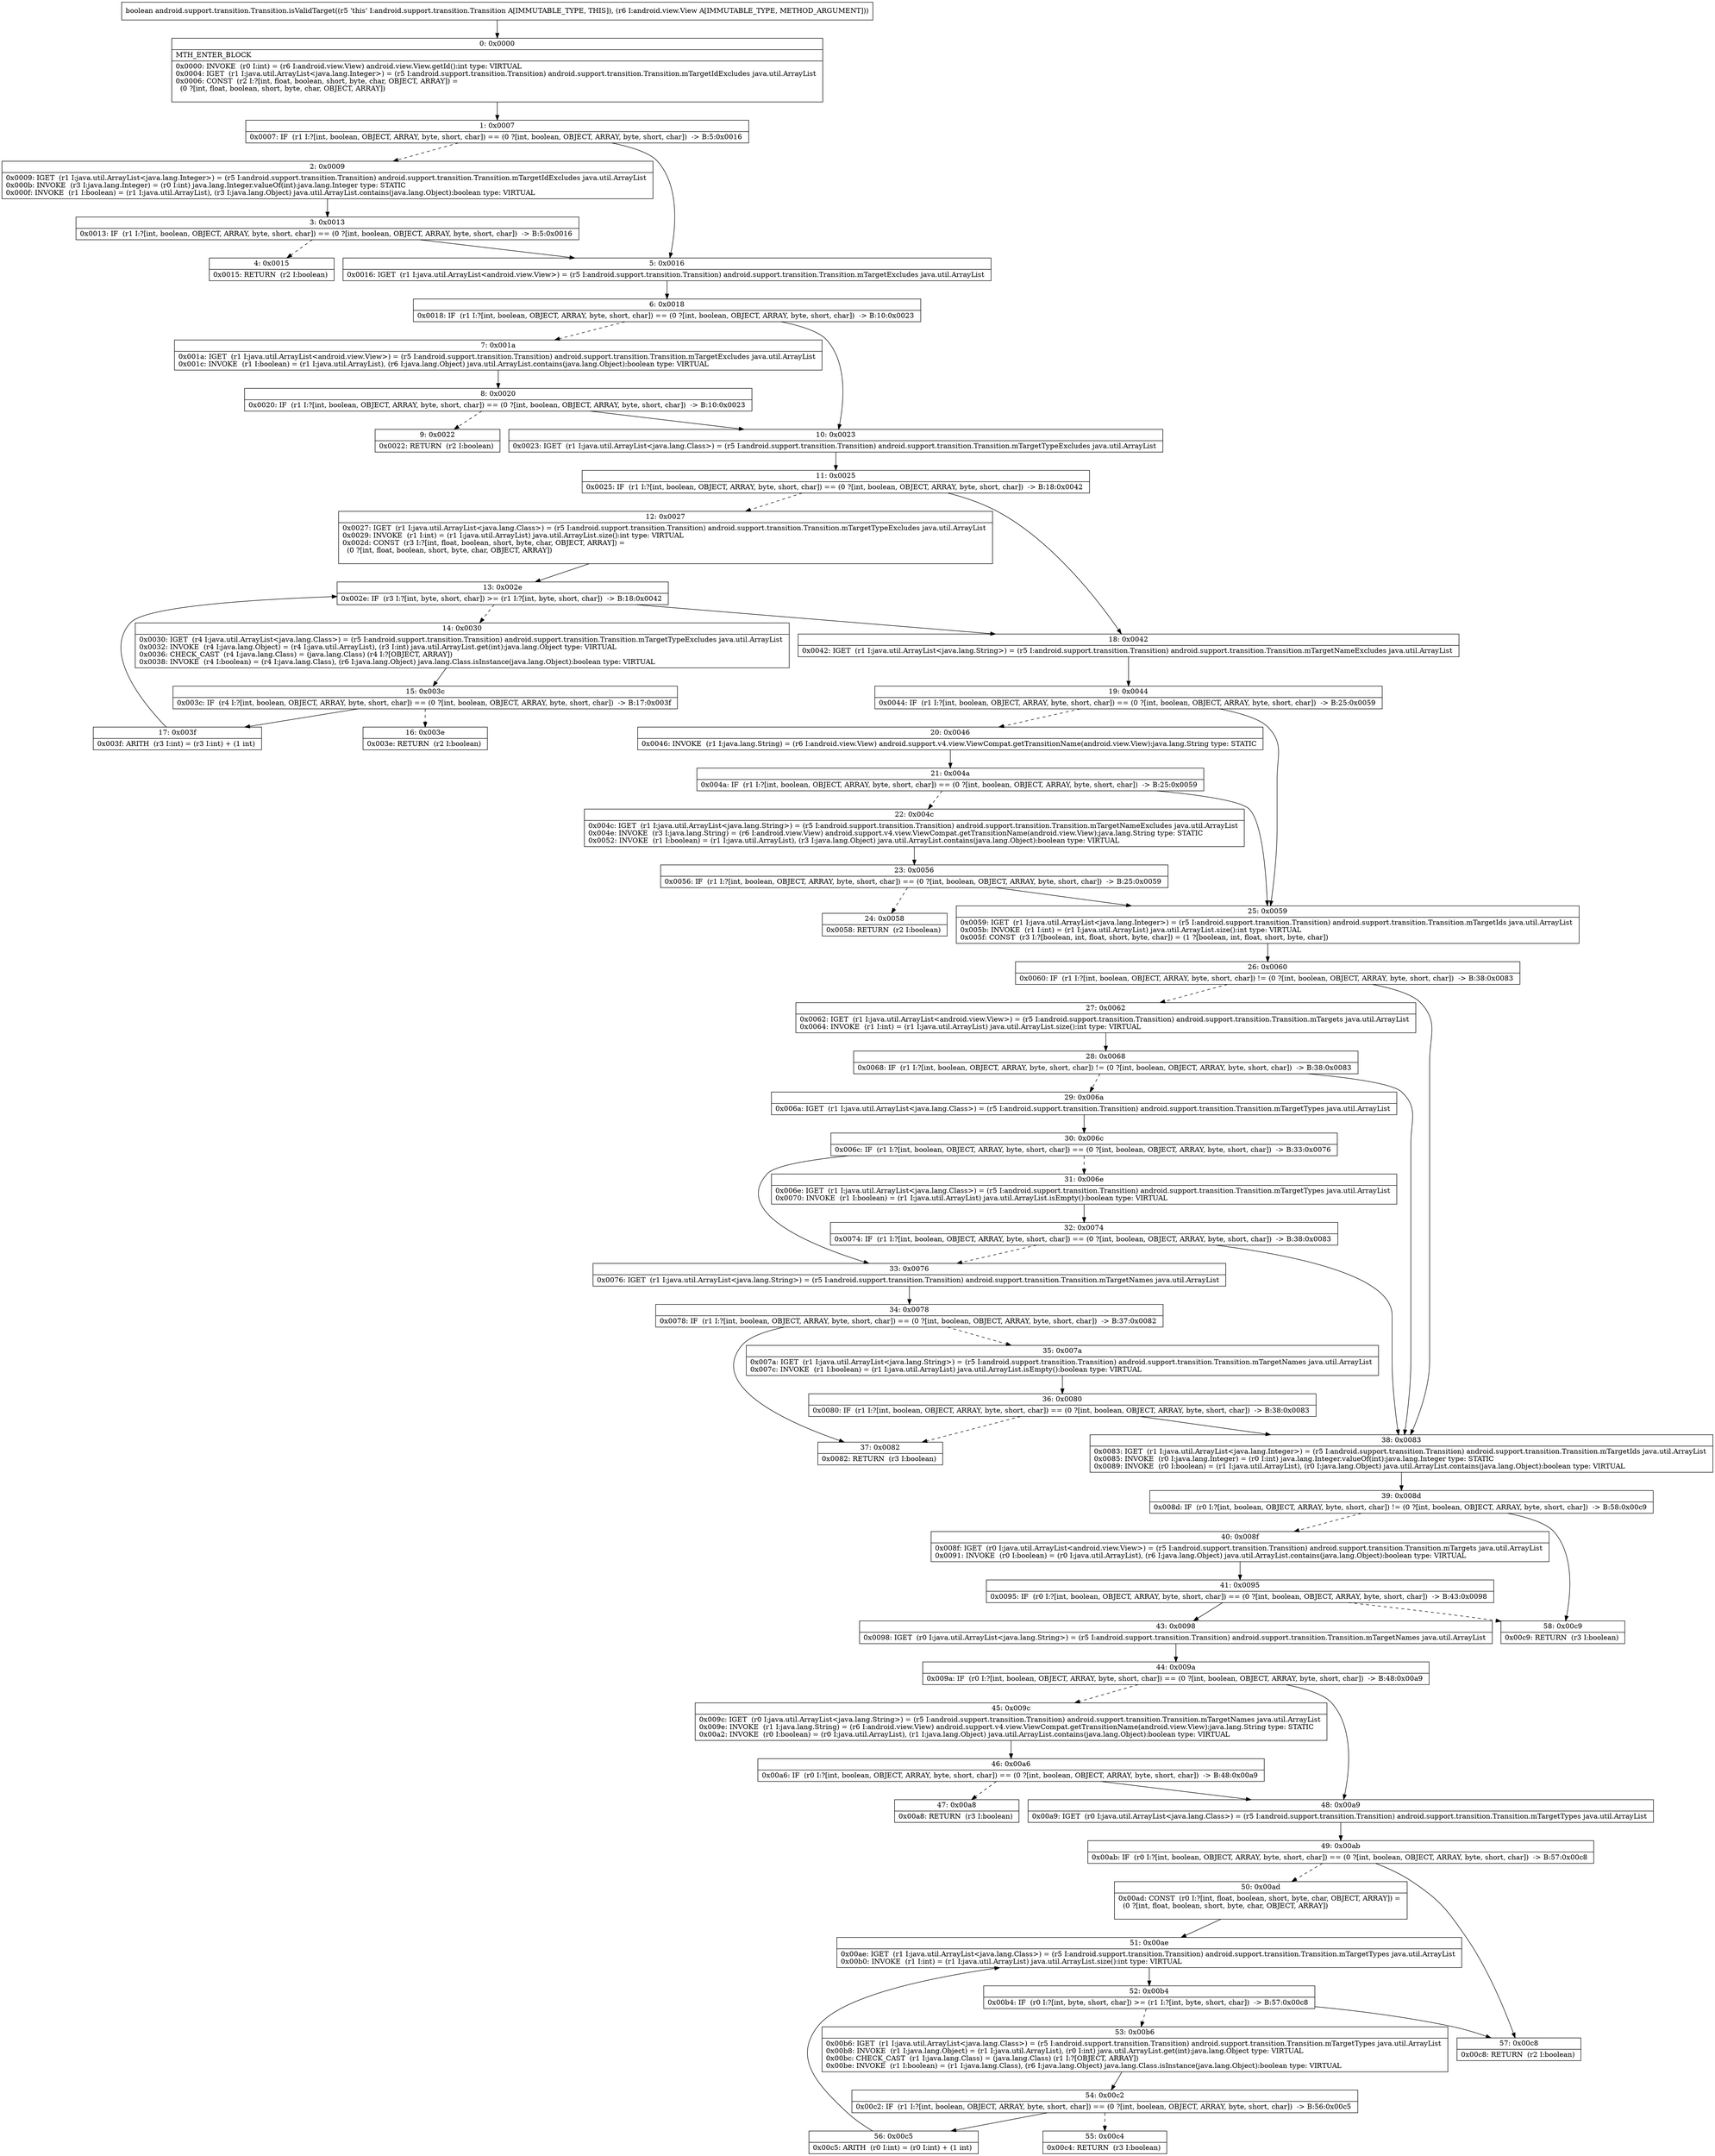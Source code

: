 digraph "CFG forandroid.support.transition.Transition.isValidTarget(Landroid\/view\/View;)Z" {
Node_0 [shape=record,label="{0\:\ 0x0000|MTH_ENTER_BLOCK\l|0x0000: INVOKE  (r0 I:int) = (r6 I:android.view.View) android.view.View.getId():int type: VIRTUAL \l0x0004: IGET  (r1 I:java.util.ArrayList\<java.lang.Integer\>) = (r5 I:android.support.transition.Transition) android.support.transition.Transition.mTargetIdExcludes java.util.ArrayList \l0x0006: CONST  (r2 I:?[int, float, boolean, short, byte, char, OBJECT, ARRAY]) = \l  (0 ?[int, float, boolean, short, byte, char, OBJECT, ARRAY])\l \l}"];
Node_1 [shape=record,label="{1\:\ 0x0007|0x0007: IF  (r1 I:?[int, boolean, OBJECT, ARRAY, byte, short, char]) == (0 ?[int, boolean, OBJECT, ARRAY, byte, short, char])  \-\> B:5:0x0016 \l}"];
Node_2 [shape=record,label="{2\:\ 0x0009|0x0009: IGET  (r1 I:java.util.ArrayList\<java.lang.Integer\>) = (r5 I:android.support.transition.Transition) android.support.transition.Transition.mTargetIdExcludes java.util.ArrayList \l0x000b: INVOKE  (r3 I:java.lang.Integer) = (r0 I:int) java.lang.Integer.valueOf(int):java.lang.Integer type: STATIC \l0x000f: INVOKE  (r1 I:boolean) = (r1 I:java.util.ArrayList), (r3 I:java.lang.Object) java.util.ArrayList.contains(java.lang.Object):boolean type: VIRTUAL \l}"];
Node_3 [shape=record,label="{3\:\ 0x0013|0x0013: IF  (r1 I:?[int, boolean, OBJECT, ARRAY, byte, short, char]) == (0 ?[int, boolean, OBJECT, ARRAY, byte, short, char])  \-\> B:5:0x0016 \l}"];
Node_4 [shape=record,label="{4\:\ 0x0015|0x0015: RETURN  (r2 I:boolean) \l}"];
Node_5 [shape=record,label="{5\:\ 0x0016|0x0016: IGET  (r1 I:java.util.ArrayList\<android.view.View\>) = (r5 I:android.support.transition.Transition) android.support.transition.Transition.mTargetExcludes java.util.ArrayList \l}"];
Node_6 [shape=record,label="{6\:\ 0x0018|0x0018: IF  (r1 I:?[int, boolean, OBJECT, ARRAY, byte, short, char]) == (0 ?[int, boolean, OBJECT, ARRAY, byte, short, char])  \-\> B:10:0x0023 \l}"];
Node_7 [shape=record,label="{7\:\ 0x001a|0x001a: IGET  (r1 I:java.util.ArrayList\<android.view.View\>) = (r5 I:android.support.transition.Transition) android.support.transition.Transition.mTargetExcludes java.util.ArrayList \l0x001c: INVOKE  (r1 I:boolean) = (r1 I:java.util.ArrayList), (r6 I:java.lang.Object) java.util.ArrayList.contains(java.lang.Object):boolean type: VIRTUAL \l}"];
Node_8 [shape=record,label="{8\:\ 0x0020|0x0020: IF  (r1 I:?[int, boolean, OBJECT, ARRAY, byte, short, char]) == (0 ?[int, boolean, OBJECT, ARRAY, byte, short, char])  \-\> B:10:0x0023 \l}"];
Node_9 [shape=record,label="{9\:\ 0x0022|0x0022: RETURN  (r2 I:boolean) \l}"];
Node_10 [shape=record,label="{10\:\ 0x0023|0x0023: IGET  (r1 I:java.util.ArrayList\<java.lang.Class\>) = (r5 I:android.support.transition.Transition) android.support.transition.Transition.mTargetTypeExcludes java.util.ArrayList \l}"];
Node_11 [shape=record,label="{11\:\ 0x0025|0x0025: IF  (r1 I:?[int, boolean, OBJECT, ARRAY, byte, short, char]) == (0 ?[int, boolean, OBJECT, ARRAY, byte, short, char])  \-\> B:18:0x0042 \l}"];
Node_12 [shape=record,label="{12\:\ 0x0027|0x0027: IGET  (r1 I:java.util.ArrayList\<java.lang.Class\>) = (r5 I:android.support.transition.Transition) android.support.transition.Transition.mTargetTypeExcludes java.util.ArrayList \l0x0029: INVOKE  (r1 I:int) = (r1 I:java.util.ArrayList) java.util.ArrayList.size():int type: VIRTUAL \l0x002d: CONST  (r3 I:?[int, float, boolean, short, byte, char, OBJECT, ARRAY]) = \l  (0 ?[int, float, boolean, short, byte, char, OBJECT, ARRAY])\l \l}"];
Node_13 [shape=record,label="{13\:\ 0x002e|0x002e: IF  (r3 I:?[int, byte, short, char]) \>= (r1 I:?[int, byte, short, char])  \-\> B:18:0x0042 \l}"];
Node_14 [shape=record,label="{14\:\ 0x0030|0x0030: IGET  (r4 I:java.util.ArrayList\<java.lang.Class\>) = (r5 I:android.support.transition.Transition) android.support.transition.Transition.mTargetTypeExcludes java.util.ArrayList \l0x0032: INVOKE  (r4 I:java.lang.Object) = (r4 I:java.util.ArrayList), (r3 I:int) java.util.ArrayList.get(int):java.lang.Object type: VIRTUAL \l0x0036: CHECK_CAST  (r4 I:java.lang.Class) = (java.lang.Class) (r4 I:?[OBJECT, ARRAY]) \l0x0038: INVOKE  (r4 I:boolean) = (r4 I:java.lang.Class), (r6 I:java.lang.Object) java.lang.Class.isInstance(java.lang.Object):boolean type: VIRTUAL \l}"];
Node_15 [shape=record,label="{15\:\ 0x003c|0x003c: IF  (r4 I:?[int, boolean, OBJECT, ARRAY, byte, short, char]) == (0 ?[int, boolean, OBJECT, ARRAY, byte, short, char])  \-\> B:17:0x003f \l}"];
Node_16 [shape=record,label="{16\:\ 0x003e|0x003e: RETURN  (r2 I:boolean) \l}"];
Node_17 [shape=record,label="{17\:\ 0x003f|0x003f: ARITH  (r3 I:int) = (r3 I:int) + (1 int) \l}"];
Node_18 [shape=record,label="{18\:\ 0x0042|0x0042: IGET  (r1 I:java.util.ArrayList\<java.lang.String\>) = (r5 I:android.support.transition.Transition) android.support.transition.Transition.mTargetNameExcludes java.util.ArrayList \l}"];
Node_19 [shape=record,label="{19\:\ 0x0044|0x0044: IF  (r1 I:?[int, boolean, OBJECT, ARRAY, byte, short, char]) == (0 ?[int, boolean, OBJECT, ARRAY, byte, short, char])  \-\> B:25:0x0059 \l}"];
Node_20 [shape=record,label="{20\:\ 0x0046|0x0046: INVOKE  (r1 I:java.lang.String) = (r6 I:android.view.View) android.support.v4.view.ViewCompat.getTransitionName(android.view.View):java.lang.String type: STATIC \l}"];
Node_21 [shape=record,label="{21\:\ 0x004a|0x004a: IF  (r1 I:?[int, boolean, OBJECT, ARRAY, byte, short, char]) == (0 ?[int, boolean, OBJECT, ARRAY, byte, short, char])  \-\> B:25:0x0059 \l}"];
Node_22 [shape=record,label="{22\:\ 0x004c|0x004c: IGET  (r1 I:java.util.ArrayList\<java.lang.String\>) = (r5 I:android.support.transition.Transition) android.support.transition.Transition.mTargetNameExcludes java.util.ArrayList \l0x004e: INVOKE  (r3 I:java.lang.String) = (r6 I:android.view.View) android.support.v4.view.ViewCompat.getTransitionName(android.view.View):java.lang.String type: STATIC \l0x0052: INVOKE  (r1 I:boolean) = (r1 I:java.util.ArrayList), (r3 I:java.lang.Object) java.util.ArrayList.contains(java.lang.Object):boolean type: VIRTUAL \l}"];
Node_23 [shape=record,label="{23\:\ 0x0056|0x0056: IF  (r1 I:?[int, boolean, OBJECT, ARRAY, byte, short, char]) == (0 ?[int, boolean, OBJECT, ARRAY, byte, short, char])  \-\> B:25:0x0059 \l}"];
Node_24 [shape=record,label="{24\:\ 0x0058|0x0058: RETURN  (r2 I:boolean) \l}"];
Node_25 [shape=record,label="{25\:\ 0x0059|0x0059: IGET  (r1 I:java.util.ArrayList\<java.lang.Integer\>) = (r5 I:android.support.transition.Transition) android.support.transition.Transition.mTargetIds java.util.ArrayList \l0x005b: INVOKE  (r1 I:int) = (r1 I:java.util.ArrayList) java.util.ArrayList.size():int type: VIRTUAL \l0x005f: CONST  (r3 I:?[boolean, int, float, short, byte, char]) = (1 ?[boolean, int, float, short, byte, char]) \l}"];
Node_26 [shape=record,label="{26\:\ 0x0060|0x0060: IF  (r1 I:?[int, boolean, OBJECT, ARRAY, byte, short, char]) != (0 ?[int, boolean, OBJECT, ARRAY, byte, short, char])  \-\> B:38:0x0083 \l}"];
Node_27 [shape=record,label="{27\:\ 0x0062|0x0062: IGET  (r1 I:java.util.ArrayList\<android.view.View\>) = (r5 I:android.support.transition.Transition) android.support.transition.Transition.mTargets java.util.ArrayList \l0x0064: INVOKE  (r1 I:int) = (r1 I:java.util.ArrayList) java.util.ArrayList.size():int type: VIRTUAL \l}"];
Node_28 [shape=record,label="{28\:\ 0x0068|0x0068: IF  (r1 I:?[int, boolean, OBJECT, ARRAY, byte, short, char]) != (0 ?[int, boolean, OBJECT, ARRAY, byte, short, char])  \-\> B:38:0x0083 \l}"];
Node_29 [shape=record,label="{29\:\ 0x006a|0x006a: IGET  (r1 I:java.util.ArrayList\<java.lang.Class\>) = (r5 I:android.support.transition.Transition) android.support.transition.Transition.mTargetTypes java.util.ArrayList \l}"];
Node_30 [shape=record,label="{30\:\ 0x006c|0x006c: IF  (r1 I:?[int, boolean, OBJECT, ARRAY, byte, short, char]) == (0 ?[int, boolean, OBJECT, ARRAY, byte, short, char])  \-\> B:33:0x0076 \l}"];
Node_31 [shape=record,label="{31\:\ 0x006e|0x006e: IGET  (r1 I:java.util.ArrayList\<java.lang.Class\>) = (r5 I:android.support.transition.Transition) android.support.transition.Transition.mTargetTypes java.util.ArrayList \l0x0070: INVOKE  (r1 I:boolean) = (r1 I:java.util.ArrayList) java.util.ArrayList.isEmpty():boolean type: VIRTUAL \l}"];
Node_32 [shape=record,label="{32\:\ 0x0074|0x0074: IF  (r1 I:?[int, boolean, OBJECT, ARRAY, byte, short, char]) == (0 ?[int, boolean, OBJECT, ARRAY, byte, short, char])  \-\> B:38:0x0083 \l}"];
Node_33 [shape=record,label="{33\:\ 0x0076|0x0076: IGET  (r1 I:java.util.ArrayList\<java.lang.String\>) = (r5 I:android.support.transition.Transition) android.support.transition.Transition.mTargetNames java.util.ArrayList \l}"];
Node_34 [shape=record,label="{34\:\ 0x0078|0x0078: IF  (r1 I:?[int, boolean, OBJECT, ARRAY, byte, short, char]) == (0 ?[int, boolean, OBJECT, ARRAY, byte, short, char])  \-\> B:37:0x0082 \l}"];
Node_35 [shape=record,label="{35\:\ 0x007a|0x007a: IGET  (r1 I:java.util.ArrayList\<java.lang.String\>) = (r5 I:android.support.transition.Transition) android.support.transition.Transition.mTargetNames java.util.ArrayList \l0x007c: INVOKE  (r1 I:boolean) = (r1 I:java.util.ArrayList) java.util.ArrayList.isEmpty():boolean type: VIRTUAL \l}"];
Node_36 [shape=record,label="{36\:\ 0x0080|0x0080: IF  (r1 I:?[int, boolean, OBJECT, ARRAY, byte, short, char]) == (0 ?[int, boolean, OBJECT, ARRAY, byte, short, char])  \-\> B:38:0x0083 \l}"];
Node_37 [shape=record,label="{37\:\ 0x0082|0x0082: RETURN  (r3 I:boolean) \l}"];
Node_38 [shape=record,label="{38\:\ 0x0083|0x0083: IGET  (r1 I:java.util.ArrayList\<java.lang.Integer\>) = (r5 I:android.support.transition.Transition) android.support.transition.Transition.mTargetIds java.util.ArrayList \l0x0085: INVOKE  (r0 I:java.lang.Integer) = (r0 I:int) java.lang.Integer.valueOf(int):java.lang.Integer type: STATIC \l0x0089: INVOKE  (r0 I:boolean) = (r1 I:java.util.ArrayList), (r0 I:java.lang.Object) java.util.ArrayList.contains(java.lang.Object):boolean type: VIRTUAL \l}"];
Node_39 [shape=record,label="{39\:\ 0x008d|0x008d: IF  (r0 I:?[int, boolean, OBJECT, ARRAY, byte, short, char]) != (0 ?[int, boolean, OBJECT, ARRAY, byte, short, char])  \-\> B:58:0x00c9 \l}"];
Node_40 [shape=record,label="{40\:\ 0x008f|0x008f: IGET  (r0 I:java.util.ArrayList\<android.view.View\>) = (r5 I:android.support.transition.Transition) android.support.transition.Transition.mTargets java.util.ArrayList \l0x0091: INVOKE  (r0 I:boolean) = (r0 I:java.util.ArrayList), (r6 I:java.lang.Object) java.util.ArrayList.contains(java.lang.Object):boolean type: VIRTUAL \l}"];
Node_41 [shape=record,label="{41\:\ 0x0095|0x0095: IF  (r0 I:?[int, boolean, OBJECT, ARRAY, byte, short, char]) == (0 ?[int, boolean, OBJECT, ARRAY, byte, short, char])  \-\> B:43:0x0098 \l}"];
Node_43 [shape=record,label="{43\:\ 0x0098|0x0098: IGET  (r0 I:java.util.ArrayList\<java.lang.String\>) = (r5 I:android.support.transition.Transition) android.support.transition.Transition.mTargetNames java.util.ArrayList \l}"];
Node_44 [shape=record,label="{44\:\ 0x009a|0x009a: IF  (r0 I:?[int, boolean, OBJECT, ARRAY, byte, short, char]) == (0 ?[int, boolean, OBJECT, ARRAY, byte, short, char])  \-\> B:48:0x00a9 \l}"];
Node_45 [shape=record,label="{45\:\ 0x009c|0x009c: IGET  (r0 I:java.util.ArrayList\<java.lang.String\>) = (r5 I:android.support.transition.Transition) android.support.transition.Transition.mTargetNames java.util.ArrayList \l0x009e: INVOKE  (r1 I:java.lang.String) = (r6 I:android.view.View) android.support.v4.view.ViewCompat.getTransitionName(android.view.View):java.lang.String type: STATIC \l0x00a2: INVOKE  (r0 I:boolean) = (r0 I:java.util.ArrayList), (r1 I:java.lang.Object) java.util.ArrayList.contains(java.lang.Object):boolean type: VIRTUAL \l}"];
Node_46 [shape=record,label="{46\:\ 0x00a6|0x00a6: IF  (r0 I:?[int, boolean, OBJECT, ARRAY, byte, short, char]) == (0 ?[int, boolean, OBJECT, ARRAY, byte, short, char])  \-\> B:48:0x00a9 \l}"];
Node_47 [shape=record,label="{47\:\ 0x00a8|0x00a8: RETURN  (r3 I:boolean) \l}"];
Node_48 [shape=record,label="{48\:\ 0x00a9|0x00a9: IGET  (r0 I:java.util.ArrayList\<java.lang.Class\>) = (r5 I:android.support.transition.Transition) android.support.transition.Transition.mTargetTypes java.util.ArrayList \l}"];
Node_49 [shape=record,label="{49\:\ 0x00ab|0x00ab: IF  (r0 I:?[int, boolean, OBJECT, ARRAY, byte, short, char]) == (0 ?[int, boolean, OBJECT, ARRAY, byte, short, char])  \-\> B:57:0x00c8 \l}"];
Node_50 [shape=record,label="{50\:\ 0x00ad|0x00ad: CONST  (r0 I:?[int, float, boolean, short, byte, char, OBJECT, ARRAY]) = \l  (0 ?[int, float, boolean, short, byte, char, OBJECT, ARRAY])\l \l}"];
Node_51 [shape=record,label="{51\:\ 0x00ae|0x00ae: IGET  (r1 I:java.util.ArrayList\<java.lang.Class\>) = (r5 I:android.support.transition.Transition) android.support.transition.Transition.mTargetTypes java.util.ArrayList \l0x00b0: INVOKE  (r1 I:int) = (r1 I:java.util.ArrayList) java.util.ArrayList.size():int type: VIRTUAL \l}"];
Node_52 [shape=record,label="{52\:\ 0x00b4|0x00b4: IF  (r0 I:?[int, byte, short, char]) \>= (r1 I:?[int, byte, short, char])  \-\> B:57:0x00c8 \l}"];
Node_53 [shape=record,label="{53\:\ 0x00b6|0x00b6: IGET  (r1 I:java.util.ArrayList\<java.lang.Class\>) = (r5 I:android.support.transition.Transition) android.support.transition.Transition.mTargetTypes java.util.ArrayList \l0x00b8: INVOKE  (r1 I:java.lang.Object) = (r1 I:java.util.ArrayList), (r0 I:int) java.util.ArrayList.get(int):java.lang.Object type: VIRTUAL \l0x00bc: CHECK_CAST  (r1 I:java.lang.Class) = (java.lang.Class) (r1 I:?[OBJECT, ARRAY]) \l0x00be: INVOKE  (r1 I:boolean) = (r1 I:java.lang.Class), (r6 I:java.lang.Object) java.lang.Class.isInstance(java.lang.Object):boolean type: VIRTUAL \l}"];
Node_54 [shape=record,label="{54\:\ 0x00c2|0x00c2: IF  (r1 I:?[int, boolean, OBJECT, ARRAY, byte, short, char]) == (0 ?[int, boolean, OBJECT, ARRAY, byte, short, char])  \-\> B:56:0x00c5 \l}"];
Node_55 [shape=record,label="{55\:\ 0x00c4|0x00c4: RETURN  (r3 I:boolean) \l}"];
Node_56 [shape=record,label="{56\:\ 0x00c5|0x00c5: ARITH  (r0 I:int) = (r0 I:int) + (1 int) \l}"];
Node_57 [shape=record,label="{57\:\ 0x00c8|0x00c8: RETURN  (r2 I:boolean) \l}"];
Node_58 [shape=record,label="{58\:\ 0x00c9|0x00c9: RETURN  (r3 I:boolean) \l}"];
MethodNode[shape=record,label="{boolean android.support.transition.Transition.isValidTarget((r5 'this' I:android.support.transition.Transition A[IMMUTABLE_TYPE, THIS]), (r6 I:android.view.View A[IMMUTABLE_TYPE, METHOD_ARGUMENT])) }"];
MethodNode -> Node_0;
Node_0 -> Node_1;
Node_1 -> Node_2[style=dashed];
Node_1 -> Node_5;
Node_2 -> Node_3;
Node_3 -> Node_4[style=dashed];
Node_3 -> Node_5;
Node_5 -> Node_6;
Node_6 -> Node_7[style=dashed];
Node_6 -> Node_10;
Node_7 -> Node_8;
Node_8 -> Node_9[style=dashed];
Node_8 -> Node_10;
Node_10 -> Node_11;
Node_11 -> Node_12[style=dashed];
Node_11 -> Node_18;
Node_12 -> Node_13;
Node_13 -> Node_14[style=dashed];
Node_13 -> Node_18;
Node_14 -> Node_15;
Node_15 -> Node_16[style=dashed];
Node_15 -> Node_17;
Node_17 -> Node_13;
Node_18 -> Node_19;
Node_19 -> Node_20[style=dashed];
Node_19 -> Node_25;
Node_20 -> Node_21;
Node_21 -> Node_22[style=dashed];
Node_21 -> Node_25;
Node_22 -> Node_23;
Node_23 -> Node_24[style=dashed];
Node_23 -> Node_25;
Node_25 -> Node_26;
Node_26 -> Node_27[style=dashed];
Node_26 -> Node_38;
Node_27 -> Node_28;
Node_28 -> Node_29[style=dashed];
Node_28 -> Node_38;
Node_29 -> Node_30;
Node_30 -> Node_31[style=dashed];
Node_30 -> Node_33;
Node_31 -> Node_32;
Node_32 -> Node_33[style=dashed];
Node_32 -> Node_38;
Node_33 -> Node_34;
Node_34 -> Node_35[style=dashed];
Node_34 -> Node_37;
Node_35 -> Node_36;
Node_36 -> Node_37[style=dashed];
Node_36 -> Node_38;
Node_38 -> Node_39;
Node_39 -> Node_40[style=dashed];
Node_39 -> Node_58;
Node_40 -> Node_41;
Node_41 -> Node_43;
Node_41 -> Node_58[style=dashed];
Node_43 -> Node_44;
Node_44 -> Node_45[style=dashed];
Node_44 -> Node_48;
Node_45 -> Node_46;
Node_46 -> Node_47[style=dashed];
Node_46 -> Node_48;
Node_48 -> Node_49;
Node_49 -> Node_50[style=dashed];
Node_49 -> Node_57;
Node_50 -> Node_51;
Node_51 -> Node_52;
Node_52 -> Node_53[style=dashed];
Node_52 -> Node_57;
Node_53 -> Node_54;
Node_54 -> Node_55[style=dashed];
Node_54 -> Node_56;
Node_56 -> Node_51;
}

